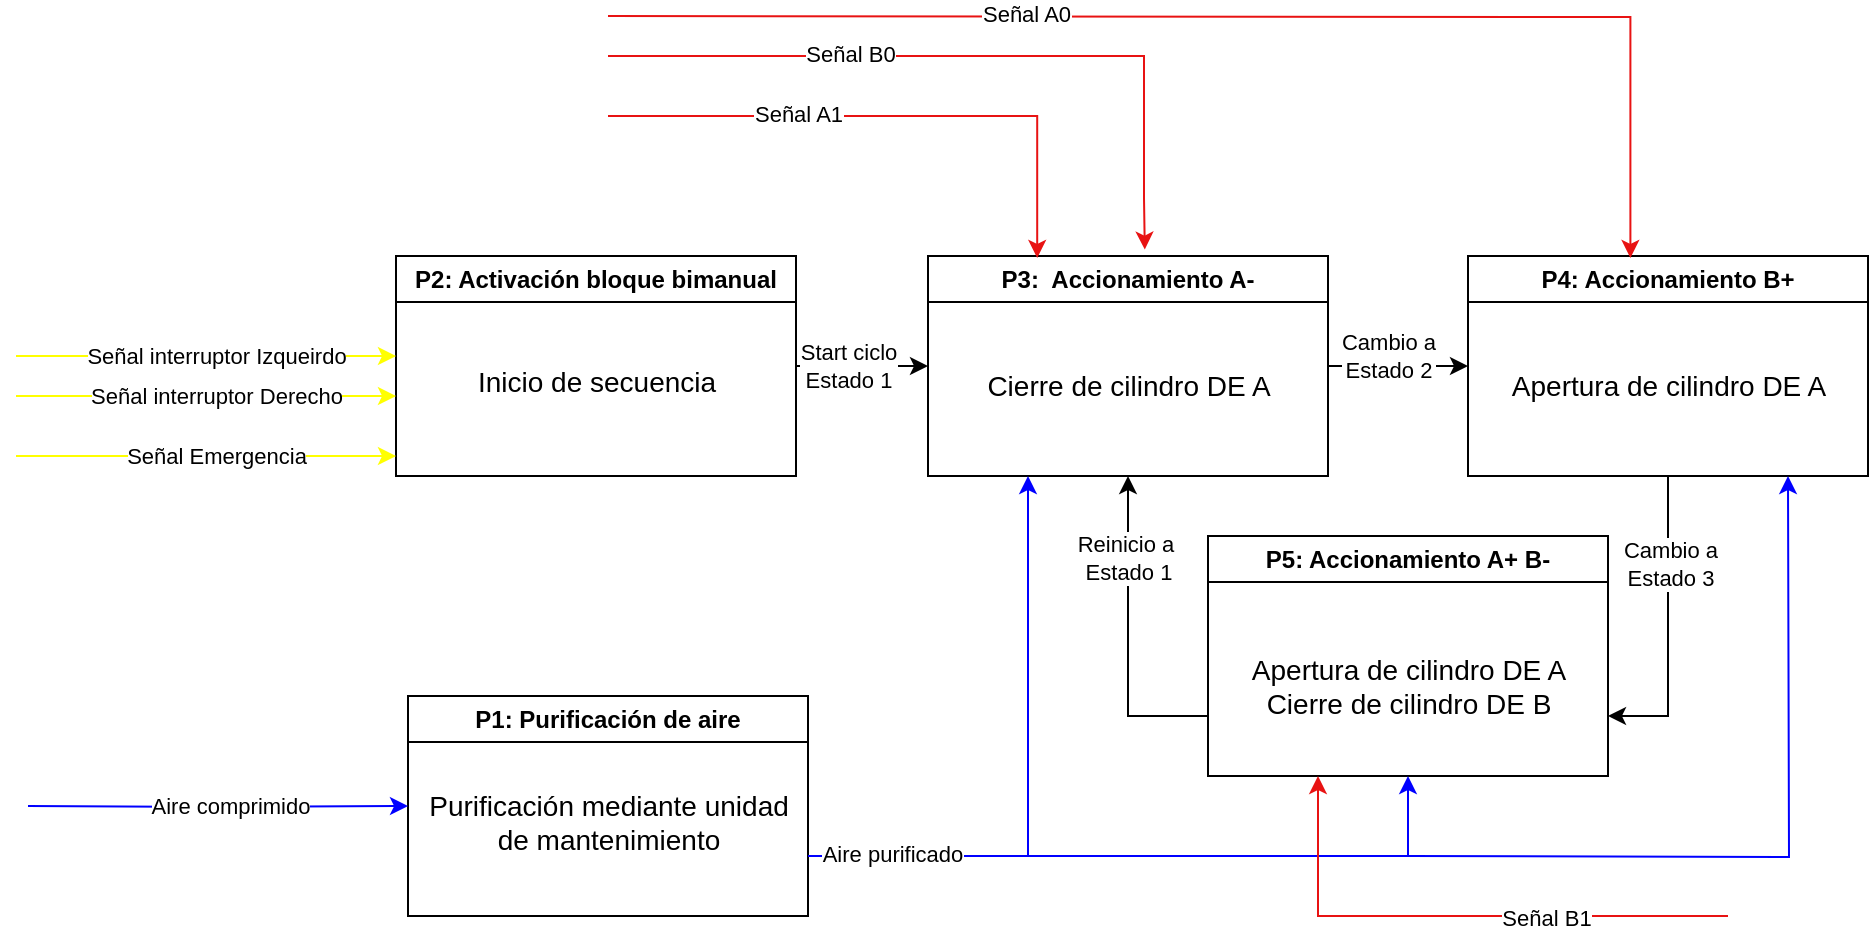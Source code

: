<mxfile version="21.3.0" type="device">
  <diagram name="Página-1" id="2NCKRFm3kJzcGgMdM68o">
    <mxGraphModel dx="1954" dy="528" grid="1" gridSize="10" guides="1" tooltips="1" connect="1" arrows="1" fold="1" page="1" pageScale="1" pageWidth="827" pageHeight="1169" math="0" shadow="0">
      <root>
        <mxCell id="0" />
        <mxCell id="1" parent="0" />
        <mxCell id="xBol-2ABwrzWOiANkheO-1" value="P1: Purificación de aire" style="swimlane;whiteSpace=wrap;html=1;" vertex="1" parent="1">
          <mxGeometry x="30" y="500" width="200" height="110" as="geometry">
            <mxRectangle x="30" y="500" width="170" height="30" as="alternateBounds" />
          </mxGeometry>
        </mxCell>
        <mxCell id="xBol-2ABwrzWOiANkheO-14" value="&lt;font style=&quot;font-size: 14px;&quot;&gt;Purificación mediante unidad &lt;br&gt;de mantenimiento&lt;/font&gt;" style="text;html=1;align=center;verticalAlign=middle;resizable=0;points=[];autosize=1;strokeColor=none;fillColor=none;" vertex="1" parent="xBol-2ABwrzWOiANkheO-1">
          <mxGeometry y="38" width="200" height="50" as="geometry" />
        </mxCell>
        <mxCell id="xBol-2ABwrzWOiANkheO-8" style="edgeStyle=orthogonalEdgeStyle;rounded=0;orthogonalLoop=1;jettySize=auto;html=1;exitX=1;exitY=0.5;exitDx=0;exitDy=0;entryX=0;entryY=0.5;entryDx=0;entryDy=0;" edge="1" parent="1" source="xBol-2ABwrzWOiANkheO-2" target="xBol-2ABwrzWOiANkheO-3">
          <mxGeometry relative="1" as="geometry">
            <mxPoint x="560" y="390" as="targetPoint" />
          </mxGeometry>
        </mxCell>
        <mxCell id="xBol-2ABwrzWOiANkheO-38" value="Cambio a &lt;br&gt;Estado 2" style="edgeLabel;html=1;align=center;verticalAlign=middle;resizable=0;points=[];" vertex="1" connectable="0" parent="xBol-2ABwrzWOiANkheO-8">
          <mxGeometry x="-0.351" y="2" relative="1" as="geometry">
            <mxPoint x="7" y="-3" as="offset" />
          </mxGeometry>
        </mxCell>
        <mxCell id="xBol-2ABwrzWOiANkheO-2" value="P3:&amp;nbsp; Accionamiento A-" style="swimlane;whiteSpace=wrap;html=1;" vertex="1" parent="1">
          <mxGeometry x="290" y="280" width="200" height="110" as="geometry" />
        </mxCell>
        <mxCell id="xBol-2ABwrzWOiANkheO-10" value="&lt;font style=&quot;font-size: 14px;&quot;&gt;Cierre de cilindro DE A&lt;/font&gt;" style="text;html=1;align=center;verticalAlign=middle;resizable=0;points=[];autosize=1;strokeColor=none;fillColor=none;" vertex="1" parent="xBol-2ABwrzWOiANkheO-2">
          <mxGeometry x="15" y="50" width="170" height="30" as="geometry" />
        </mxCell>
        <mxCell id="xBol-2ABwrzWOiANkheO-6" style="edgeStyle=orthogonalEdgeStyle;rounded=0;orthogonalLoop=1;jettySize=auto;html=1;entryX=1;entryY=0.75;entryDx=0;entryDy=0;" edge="1" parent="1" source="xBol-2ABwrzWOiANkheO-3" target="xBol-2ABwrzWOiANkheO-5">
          <mxGeometry relative="1" as="geometry" />
        </mxCell>
        <mxCell id="xBol-2ABwrzWOiANkheO-39" value="Cambio a &lt;br&gt;Estado 3" style="edgeLabel;html=1;align=center;verticalAlign=middle;resizable=0;points=[];" vertex="1" connectable="0" parent="xBol-2ABwrzWOiANkheO-6">
          <mxGeometry x="-0.421" y="1" relative="1" as="geometry">
            <mxPoint as="offset" />
          </mxGeometry>
        </mxCell>
        <mxCell id="xBol-2ABwrzWOiANkheO-3" value="P4: Accionamiento B+" style="swimlane;whiteSpace=wrap;html=1;" vertex="1" parent="1">
          <mxGeometry x="560" y="280" width="200" height="110" as="geometry" />
        </mxCell>
        <mxCell id="xBol-2ABwrzWOiANkheO-11" value="&lt;font style=&quot;font-size: 14px;&quot;&gt;Apertura de cilindro DE A&lt;/font&gt;" style="text;html=1;align=center;verticalAlign=middle;resizable=0;points=[];autosize=1;strokeColor=none;fillColor=none;" vertex="1" parent="xBol-2ABwrzWOiANkheO-3">
          <mxGeometry x="10" y="50" width="180" height="30" as="geometry" />
        </mxCell>
        <mxCell id="xBol-2ABwrzWOiANkheO-9" style="edgeStyle=orthogonalEdgeStyle;rounded=0;orthogonalLoop=1;jettySize=auto;html=1;entryX=0;entryY=0.5;entryDx=0;entryDy=0;" edge="1" parent="1" source="xBol-2ABwrzWOiANkheO-4" target="xBol-2ABwrzWOiANkheO-2">
          <mxGeometry relative="1" as="geometry" />
        </mxCell>
        <mxCell id="xBol-2ABwrzWOiANkheO-37" value="Start ciclo&lt;br&gt;Estado 1" style="edgeLabel;html=1;align=center;verticalAlign=middle;resizable=0;points=[];" vertex="1" connectable="0" parent="xBol-2ABwrzWOiANkheO-9">
          <mxGeometry x="-0.281" y="1" relative="1" as="geometry">
            <mxPoint x="2" y="1" as="offset" />
          </mxGeometry>
        </mxCell>
        <mxCell id="xBol-2ABwrzWOiANkheO-4" value="P2: Activación bloque bimanual" style="swimlane;whiteSpace=wrap;html=1;" vertex="1" parent="1">
          <mxGeometry x="24" y="280" width="200" height="110" as="geometry">
            <mxRectangle x="-30" y="250" width="220" height="30" as="alternateBounds" />
          </mxGeometry>
        </mxCell>
        <mxCell id="xBol-2ABwrzWOiANkheO-32" value="&lt;font style=&quot;font-size: 14px;&quot;&gt;Inicio de secuencia&lt;/font&gt;" style="text;html=1;align=center;verticalAlign=middle;resizable=0;points=[];autosize=1;strokeColor=none;fillColor=none;" vertex="1" parent="xBol-2ABwrzWOiANkheO-4">
          <mxGeometry x="30" y="47.5" width="140" height="30" as="geometry" />
        </mxCell>
        <mxCell id="xBol-2ABwrzWOiANkheO-7" style="edgeStyle=orthogonalEdgeStyle;rounded=0;orthogonalLoop=1;jettySize=auto;html=1;exitX=0;exitY=0.75;exitDx=0;exitDy=0;entryX=0.5;entryY=1;entryDx=0;entryDy=0;" edge="1" parent="1" source="xBol-2ABwrzWOiANkheO-5" target="xBol-2ABwrzWOiANkheO-2">
          <mxGeometry relative="1" as="geometry" />
        </mxCell>
        <mxCell id="xBol-2ABwrzWOiANkheO-40" value="Reinicio a&amp;nbsp;&lt;br&gt;Estado 1" style="edgeLabel;html=1;align=center;verticalAlign=middle;resizable=0;points=[];" vertex="1" connectable="0" parent="xBol-2ABwrzWOiANkheO-7">
          <mxGeometry x="0.486" relative="1" as="geometry">
            <mxPoint as="offset" />
          </mxGeometry>
        </mxCell>
        <mxCell id="xBol-2ABwrzWOiANkheO-5" value="P5: Accionamiento A+ B-" style="swimlane;whiteSpace=wrap;html=1;" vertex="1" parent="1">
          <mxGeometry x="430" y="420" width="200" height="120" as="geometry" />
        </mxCell>
        <mxCell id="xBol-2ABwrzWOiANkheO-12" value="&lt;font style=&quot;font-size: 14px;&quot;&gt;Apertura de cilindro DE A&lt;br&gt;Cierre de cilindro DE B&lt;/font&gt;" style="text;html=1;align=center;verticalAlign=middle;resizable=0;points=[];autosize=1;strokeColor=none;fillColor=none;" vertex="1" parent="xBol-2ABwrzWOiANkheO-5">
          <mxGeometry x="10" y="50" width="180" height="50" as="geometry" />
        </mxCell>
        <mxCell id="xBol-2ABwrzWOiANkheO-15" value="" style="endArrow=classic;html=1;rounded=0;entryX=0.273;entryY=0.009;entryDx=0;entryDy=0;entryPerimeter=0;edgeStyle=orthogonalEdgeStyle;strokeColor=#E81313;" edge="1" parent="1" target="xBol-2ABwrzWOiANkheO-2">
          <mxGeometry width="50" height="50" relative="1" as="geometry">
            <mxPoint x="130" y="210" as="sourcePoint" />
            <mxPoint x="180" y="90" as="targetPoint" />
            <Array as="points">
              <mxPoint x="345" y="210" />
            </Array>
          </mxGeometry>
        </mxCell>
        <mxCell id="xBol-2ABwrzWOiANkheO-16" value="Señal A1" style="edgeLabel;html=1;align=center;verticalAlign=middle;resizable=0;points=[];" vertex="1" connectable="0" parent="xBol-2ABwrzWOiANkheO-15">
          <mxGeometry x="-0.339" y="1" relative="1" as="geometry">
            <mxPoint as="offset" />
          </mxGeometry>
        </mxCell>
        <mxCell id="xBol-2ABwrzWOiANkheO-17" value="" style="endArrow=classic;html=1;rounded=0;entryX=0.406;entryY=0.009;entryDx=0;entryDy=0;entryPerimeter=0;edgeStyle=orthogonalEdgeStyle;strokeColor=#E81313;" edge="1" parent="1" target="xBol-2ABwrzWOiANkheO-3">
          <mxGeometry width="50" height="50" relative="1" as="geometry">
            <mxPoint x="130" y="160" as="sourcePoint" />
            <mxPoint x="345" y="211" as="targetPoint" />
          </mxGeometry>
        </mxCell>
        <mxCell id="xBol-2ABwrzWOiANkheO-18" value="Señal A0" style="edgeLabel;html=1;align=center;verticalAlign=middle;resizable=0;points=[];" vertex="1" connectable="0" parent="xBol-2ABwrzWOiANkheO-17">
          <mxGeometry x="-0.339" y="1" relative="1" as="geometry">
            <mxPoint as="offset" />
          </mxGeometry>
        </mxCell>
        <mxCell id="xBol-2ABwrzWOiANkheO-19" value="" style="endArrow=classic;html=1;rounded=0;edgeStyle=orthogonalEdgeStyle;strokeColor=#0000FF;entryX=0.25;entryY=1;entryDx=0;entryDy=0;" edge="1" parent="1" target="xBol-2ABwrzWOiANkheO-2">
          <mxGeometry width="50" height="50" relative="1" as="geometry">
            <mxPoint x="230" y="580" as="sourcePoint" />
            <mxPoint x="310" y="390" as="targetPoint" />
            <Array as="points">
              <mxPoint x="232" y="580" />
              <mxPoint x="340" y="580" />
            </Array>
          </mxGeometry>
        </mxCell>
        <mxCell id="xBol-2ABwrzWOiANkheO-23" value="Aire purificado" style="edgeLabel;html=1;align=center;verticalAlign=middle;resizable=0;points=[];" vertex="1" connectable="0" parent="xBol-2ABwrzWOiANkheO-19">
          <mxGeometry x="-0.724" y="1" relative="1" as="geometry">
            <mxPoint as="offset" />
          </mxGeometry>
        </mxCell>
        <mxCell id="xBol-2ABwrzWOiANkheO-21" value="" style="endArrow=classic;html=1;rounded=0;edgeStyle=orthogonalEdgeStyle;entryX=0.5;entryY=1;entryDx=0;entryDy=0;strokeColor=#0000FF;" edge="1" parent="1" target="xBol-2ABwrzWOiANkheO-5">
          <mxGeometry width="50" height="50" relative="1" as="geometry">
            <mxPoint x="340" y="576" as="sourcePoint" />
            <mxPoint x="450" y="390" as="targetPoint" />
            <Array as="points">
              <mxPoint x="340" y="580" />
              <mxPoint x="530" y="580" />
            </Array>
          </mxGeometry>
        </mxCell>
        <mxCell id="xBol-2ABwrzWOiANkheO-22" value="" style="endArrow=classic;html=1;rounded=0;edgeStyle=orthogonalEdgeStyle;strokeColor=#0000FF;" edge="1" parent="1">
          <mxGeometry width="50" height="50" relative="1" as="geometry">
            <mxPoint x="530" y="580" as="sourcePoint" />
            <mxPoint x="720" y="390" as="targetPoint" />
          </mxGeometry>
        </mxCell>
        <mxCell id="xBol-2ABwrzWOiANkheO-24" value="" style="endArrow=classic;html=1;rounded=0;edgeStyle=orthogonalEdgeStyle;strokeColor=#0000FF;entryX=0;entryY=0.5;entryDx=0;entryDy=0;" edge="1" parent="1" target="xBol-2ABwrzWOiANkheO-1">
          <mxGeometry width="50" height="50" relative="1" as="geometry">
            <mxPoint x="-160" y="555" as="sourcePoint" />
            <mxPoint x="-20" y="399" as="targetPoint" />
          </mxGeometry>
        </mxCell>
        <mxCell id="xBol-2ABwrzWOiANkheO-25" value="Aire comprimido" style="edgeLabel;html=1;align=center;verticalAlign=middle;resizable=0;points=[];" vertex="1" connectable="0" parent="xBol-2ABwrzWOiANkheO-24">
          <mxGeometry x="-0.724" y="1" relative="1" as="geometry">
            <mxPoint x="74" y="1" as="offset" />
          </mxGeometry>
        </mxCell>
        <mxCell id="xBol-2ABwrzWOiANkheO-26" value="" style="endArrow=classic;html=1;rounded=0;edgeStyle=orthogonalEdgeStyle;strokeColor=#FFFF00;entryX=0;entryY=0.5;entryDx=0;entryDy=0;" edge="1" parent="1">
          <mxGeometry width="50" height="50" relative="1" as="geometry">
            <mxPoint x="-166" y="330" as="sourcePoint" />
            <mxPoint x="24" y="330" as="targetPoint" />
          </mxGeometry>
        </mxCell>
        <mxCell id="xBol-2ABwrzWOiANkheO-27" value="Señal interruptor Izqueirdo" style="edgeLabel;html=1;align=center;verticalAlign=middle;resizable=0;points=[];" vertex="1" connectable="0" parent="xBol-2ABwrzWOiANkheO-26">
          <mxGeometry x="-0.724" y="1" relative="1" as="geometry">
            <mxPoint x="74" y="1" as="offset" />
          </mxGeometry>
        </mxCell>
        <mxCell id="xBol-2ABwrzWOiANkheO-28" value="" style="endArrow=classic;html=1;rounded=0;edgeStyle=orthogonalEdgeStyle;strokeColor=#FFFF00;entryX=0;entryY=0.5;entryDx=0;entryDy=0;" edge="1" parent="1">
          <mxGeometry width="50" height="50" relative="1" as="geometry">
            <mxPoint x="-166" y="350.0" as="sourcePoint" />
            <mxPoint x="24" y="350.0" as="targetPoint" />
          </mxGeometry>
        </mxCell>
        <mxCell id="xBol-2ABwrzWOiANkheO-29" value="Señal interruptor Derecho" style="edgeLabel;html=1;align=center;verticalAlign=middle;resizable=0;points=[];" vertex="1" connectable="0" parent="xBol-2ABwrzWOiANkheO-28">
          <mxGeometry x="-0.724" y="1" relative="1" as="geometry">
            <mxPoint x="74" y="1" as="offset" />
          </mxGeometry>
        </mxCell>
        <mxCell id="xBol-2ABwrzWOiANkheO-30" value="" style="endArrow=classic;html=1;rounded=0;edgeStyle=orthogonalEdgeStyle;strokeColor=#FFFF00;entryX=0;entryY=0.5;entryDx=0;entryDy=0;" edge="1" parent="1">
          <mxGeometry width="50" height="50" relative="1" as="geometry">
            <mxPoint x="-166" y="380" as="sourcePoint" />
            <mxPoint x="24" y="380" as="targetPoint" />
          </mxGeometry>
        </mxCell>
        <mxCell id="xBol-2ABwrzWOiANkheO-31" value="Señal Emergencia" style="edgeLabel;html=1;align=center;verticalAlign=middle;resizable=0;points=[];" vertex="1" connectable="0" parent="xBol-2ABwrzWOiANkheO-30">
          <mxGeometry x="-0.724" y="1" relative="1" as="geometry">
            <mxPoint x="74" y="1" as="offset" />
          </mxGeometry>
        </mxCell>
        <mxCell id="xBol-2ABwrzWOiANkheO-33" value="" style="endArrow=classic;html=1;rounded=0;edgeStyle=orthogonalEdgeStyle;entryX=0.542;entryY=-0.029;entryDx=0;entryDy=0;entryPerimeter=0;strokeColor=#E81313;" edge="1" parent="1" target="xBol-2ABwrzWOiANkheO-2">
          <mxGeometry width="50" height="50" relative="1" as="geometry">
            <mxPoint x="130" y="180" as="sourcePoint" />
            <mxPoint x="400" y="270" as="targetPoint" />
            <Array as="points">
              <mxPoint x="398" y="180" />
              <mxPoint x="398" y="251" />
            </Array>
          </mxGeometry>
        </mxCell>
        <mxCell id="xBol-2ABwrzWOiANkheO-34" value="Señal B0" style="edgeLabel;html=1;align=center;verticalAlign=middle;resizable=0;points=[];" vertex="1" connectable="0" parent="xBol-2ABwrzWOiANkheO-33">
          <mxGeometry x="-0.339" y="1" relative="1" as="geometry">
            <mxPoint as="offset" />
          </mxGeometry>
        </mxCell>
        <mxCell id="xBol-2ABwrzWOiANkheO-35" value="" style="endArrow=classic;html=1;rounded=0;edgeStyle=orthogonalEdgeStyle;strokeColor=#E81313;" edge="1" parent="1">
          <mxGeometry width="50" height="50" relative="1" as="geometry">
            <mxPoint x="690" y="610" as="sourcePoint" />
            <mxPoint x="485" y="540" as="targetPoint" />
            <Array as="points">
              <mxPoint x="485" y="610" />
            </Array>
          </mxGeometry>
        </mxCell>
        <mxCell id="xBol-2ABwrzWOiANkheO-36" value="Señal B1" style="edgeLabel;html=1;align=center;verticalAlign=middle;resizable=0;points=[];" vertex="1" connectable="0" parent="xBol-2ABwrzWOiANkheO-35">
          <mxGeometry x="-0.339" y="1" relative="1" as="geometry">
            <mxPoint as="offset" />
          </mxGeometry>
        </mxCell>
      </root>
    </mxGraphModel>
  </diagram>
</mxfile>

